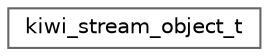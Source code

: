 digraph "Graphical Class Hierarchy"
{
 // LATEX_PDF_SIZE
  bgcolor="transparent";
  edge [fontname=Helvetica,fontsize=10,labelfontname=Helvetica,labelfontsize=10];
  node [fontname=Helvetica,fontsize=10,shape=box,height=0.2,width=0.4];
  rankdir="LR";
  Node0 [id="Node000000",label="kiwi_stream_object_t",height=0.2,width=0.4,color="grey40", fillcolor="white", style="filled",URL="$structkiwi__stream__object__t.html",tooltip="범용 입력 스트림을 나타내는 구조체"];
}
